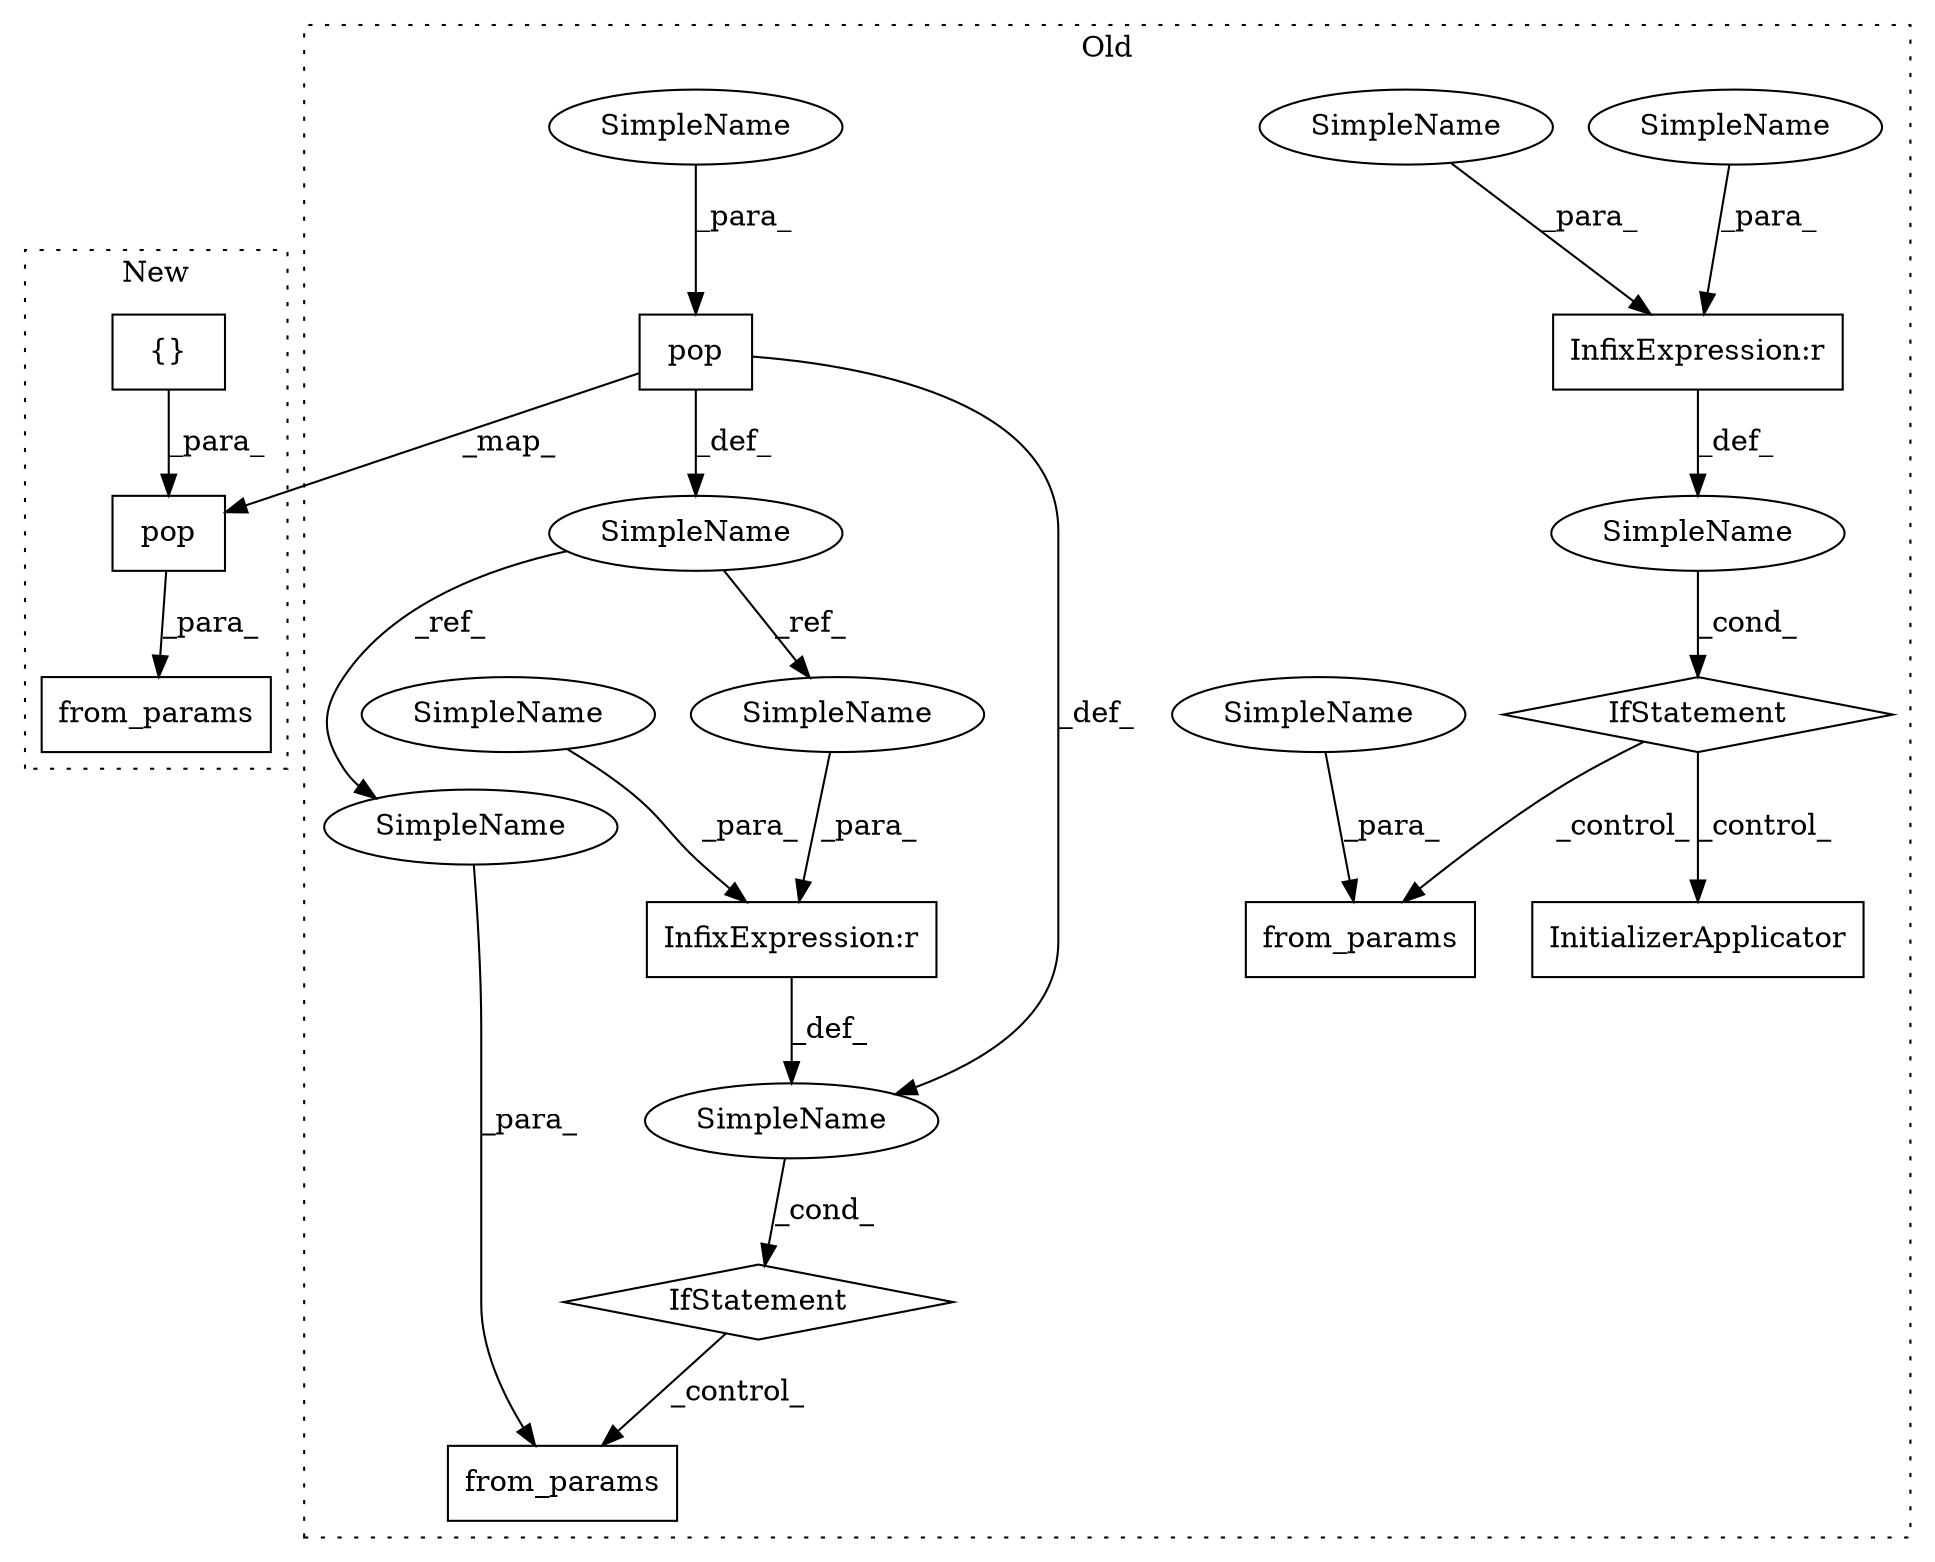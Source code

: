 digraph G {
subgraph cluster0 {
1 [label="InitializerApplicator" a="32" s="5644" l="23" shape="box"];
4 [label="InfixExpression:r" a="27" s="5583" l="4" shape="box"];
5 [label="pop" a="32" s="5529,5551" l="4,1" shape="box"];
7 [label="from_params" a="32" s="5617,5640" l="12,1" shape="box"];
8 [label="InfixExpression:r" a="27" s="5698" l="4" shape="box"];
9 [label="from_params" a="32" s="5732,5754" l="12,1" shape="box"];
10 [label="SimpleName" a="42" s="" l="" shape="ellipse"];
11 [label="IfStatement" a="25" s="5707" l="3" shape="diamond"];
12 [label="SimpleName" a="42" s="5511" l="10" shape="ellipse"];
13 [label="IfStatement" a="25" s="5592" l="3" shape="diamond"];
14 [label="SimpleName" a="42" s="" l="" shape="ellipse"];
15 [label="SimpleName" a="42" s="5572" l="11" shape="ellipse"];
16 [label="SimpleName" a="42" s="5629" l="11" shape="ellipse"];
17 [label="SimpleName" a="42" s="5587" l="4" shape="ellipse"];
18 [label="SimpleName" a="42" s="5702" l="4" shape="ellipse"];
19 [label="SimpleName" a="42" s="5547" l="4" shape="ellipse"];
20 [label="SimpleName" a="42" s="5688" l="10" shape="ellipse"];
21 [label="SimpleName" a="42" s="5744" l="10" shape="ellipse"];
label = "Old";
style="dotted";
}
subgraph cluster1 {
2 [label="{}" a="4" s="5662" l="2" shape="box"];
3 [label="from_params" a="32" s="5616,5665" l="12,1" shape="box"];
6 [label="pop" a="32" s="5635,5664" l="4,1" shape="box"];
label = "New";
style="dotted";
}
2 -> 6 [label="_para_"];
4 -> 14 [label="_def_"];
5 -> 6 [label="_map_"];
5 -> 10 [label="_def_"];
5 -> 12 [label="_def_"];
6 -> 3 [label="_para_"];
8 -> 10 [label="_def_"];
10 -> 11 [label="_cond_"];
11 -> 9 [label="_control_"];
12 -> 20 [label="_ref_"];
12 -> 21 [label="_ref_"];
13 -> 7 [label="_control_"];
13 -> 1 [label="_control_"];
14 -> 13 [label="_cond_"];
15 -> 4 [label="_para_"];
16 -> 7 [label="_para_"];
17 -> 4 [label="_para_"];
18 -> 8 [label="_para_"];
19 -> 5 [label="_para_"];
20 -> 8 [label="_para_"];
21 -> 9 [label="_para_"];
}